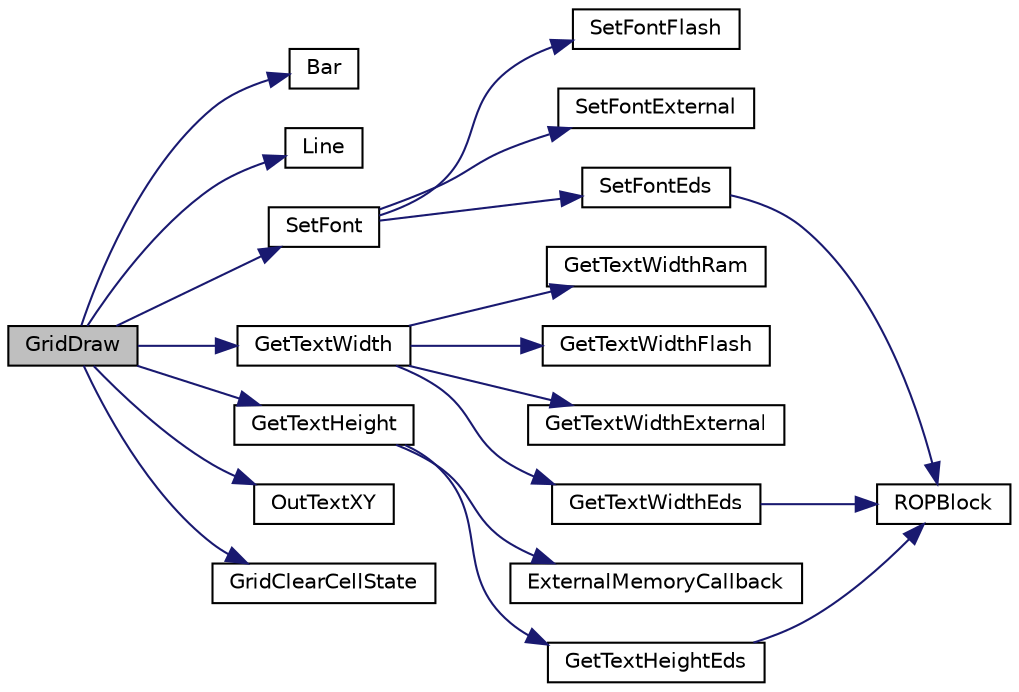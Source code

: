digraph "GridDraw"
{
  edge [fontname="Helvetica",fontsize="10",labelfontname="Helvetica",labelfontsize="10"];
  node [fontname="Helvetica",fontsize="10",shape=record];
  rankdir="LR";
  Node1 [label="GridDraw",height=0.2,width=0.4,color="black", fillcolor="grey75", style="filled", fontcolor="black"];
  Node1 -> Node2 [color="midnightblue",fontsize="10",style="solid",fontname="Helvetica"];
  Node2 [label="Bar",height=0.2,width=0.4,color="black", fillcolor="white", style="filled",URL="$drv_t_f_t001_8c.html#a1127c70a0c39d3340abc25a4bd159c90"];
  Node1 -> Node3 [color="midnightblue",fontsize="10",style="solid",fontname="Helvetica"];
  Node3 [label="Line",height=0.2,width=0.4,color="black", fillcolor="white", style="filled",URL="$mchp_gfx_drv_8c.html#a757459f00bbfbd7d5721ab8373eab37e"];
  Node1 -> Node4 [color="midnightblue",fontsize="10",style="solid",fontname="Helvetica"];
  Node4 [label="SetFont",height=0.2,width=0.4,color="black", fillcolor="white", style="filled",URL="$mchp_gfx_drv_8c.html#ac7545477aa730cd4411bf167e36be4d2"];
  Node4 -> Node5 [color="midnightblue",fontsize="10",style="solid",fontname="Helvetica"];
  Node5 [label="SetFontFlash",height=0.2,width=0.4,color="black", fillcolor="white", style="filled",URL="$_primitive_8h.html#a4230e4793e9071c57632635b13730196"];
  Node4 -> Node6 [color="midnightblue",fontsize="10",style="solid",fontname="Helvetica"];
  Node6 [label="SetFontExternal",height=0.2,width=0.4,color="black", fillcolor="white", style="filled",URL="$_primitive_8h.html#a52baa956ba4ac180550899f24a1e6fd2"];
  Node4 -> Node7 [color="midnightblue",fontsize="10",style="solid",fontname="Helvetica"];
  Node7 [label="SetFontEds",height=0.2,width=0.4,color="black", fillcolor="white", style="filled",URL="$mchp_gfx_drv_8c.html#adc6b3b26e646f3f49df4d4e48ee9801d"];
  Node7 -> Node8 [color="midnightblue",fontsize="10",style="solid",fontname="Helvetica"];
  Node8 [label="ROPBlock",height=0.2,width=0.4,color="black", fillcolor="white", style="filled",URL="$mchp_gfx_drv_8c.html#a0c6cf4c2bc9ef68c22b09f6ced12e887"];
  Node1 -> Node9 [color="midnightblue",fontsize="10",style="solid",fontname="Helvetica"];
  Node9 [label="GetTextWidth",height=0.2,width=0.4,color="black", fillcolor="white", style="filled",URL="$mchp_gfx_drv_8c.html#ada00f826fccf0d6eae990dfb2f76d3ca"];
  Node9 -> Node10 [color="midnightblue",fontsize="10",style="solid",fontname="Helvetica"];
  Node10 [label="GetTextWidthRam",height=0.2,width=0.4,color="black", fillcolor="white", style="filled",URL="$_primitive_8h.html#a62f1600b367ae296cdc25a65bc2ca0e4"];
  Node9 -> Node11 [color="midnightblue",fontsize="10",style="solid",fontname="Helvetica"];
  Node11 [label="GetTextWidthFlash",height=0.2,width=0.4,color="black", fillcolor="white", style="filled",URL="$_primitive_8h.html#a526e56458bffcda0278c6c6451292c5f"];
  Node9 -> Node12 [color="midnightblue",fontsize="10",style="solid",fontname="Helvetica"];
  Node12 [label="GetTextWidthExternal",height=0.2,width=0.4,color="black", fillcolor="white", style="filled",URL="$_primitive_8h.html#a63c9e43a06f0d8224419aec2f4befe3d"];
  Node9 -> Node13 [color="midnightblue",fontsize="10",style="solid",fontname="Helvetica"];
  Node13 [label="GetTextWidthEds",height=0.2,width=0.4,color="black", fillcolor="white", style="filled",URL="$mchp_gfx_drv_8c.html#aeb33147703305bd0c6a6e2b9cfd3aaad"];
  Node13 -> Node8 [color="midnightblue",fontsize="10",style="solid",fontname="Helvetica"];
  Node1 -> Node14 [color="midnightblue",fontsize="10",style="solid",fontname="Helvetica"];
  Node14 [label="GetTextHeight",height=0.2,width=0.4,color="black", fillcolor="white", style="filled",URL="$mchp_gfx_drv_8c.html#aa326de021b2580764f2260a7c446c9f8"];
  Node14 -> Node15 [color="midnightblue",fontsize="10",style="solid",fontname="Helvetica"];
  Node15 [label="ExternalMemoryCallback",height=0.2,width=0.4,color="black", fillcolor="white", style="filled",URL="$_primitive_8h.html#ae99cb247f7820909774ce7f4d345fc55"];
  Node14 -> Node16 [color="midnightblue",fontsize="10",style="solid",fontname="Helvetica"];
  Node16 [label="GetTextHeightEds",height=0.2,width=0.4,color="black", fillcolor="white", style="filled",URL="$mchp_gfx_drv_8c.html#a6e223656c7d8e1bd5dade22d0b56de82"];
  Node16 -> Node8 [color="midnightblue",fontsize="10",style="solid",fontname="Helvetica"];
  Node1 -> Node17 [color="midnightblue",fontsize="10",style="solid",fontname="Helvetica"];
  Node17 [label="OutTextXY",height=0.2,width=0.4,color="black", fillcolor="white", style="filled",URL="$_primitive_8h.html#a01475532bc6a2ad623b87f1fd209717c"];
  Node1 -> Node18 [color="midnightblue",fontsize="10",style="solid",fontname="Helvetica"];
  Node18 [label="GridClearCellState",height=0.2,width=0.4,color="black", fillcolor="white", style="filled",URL="$_grid_8c.html#a6785bf98a35129593e565ebebf0007f8"];
}
